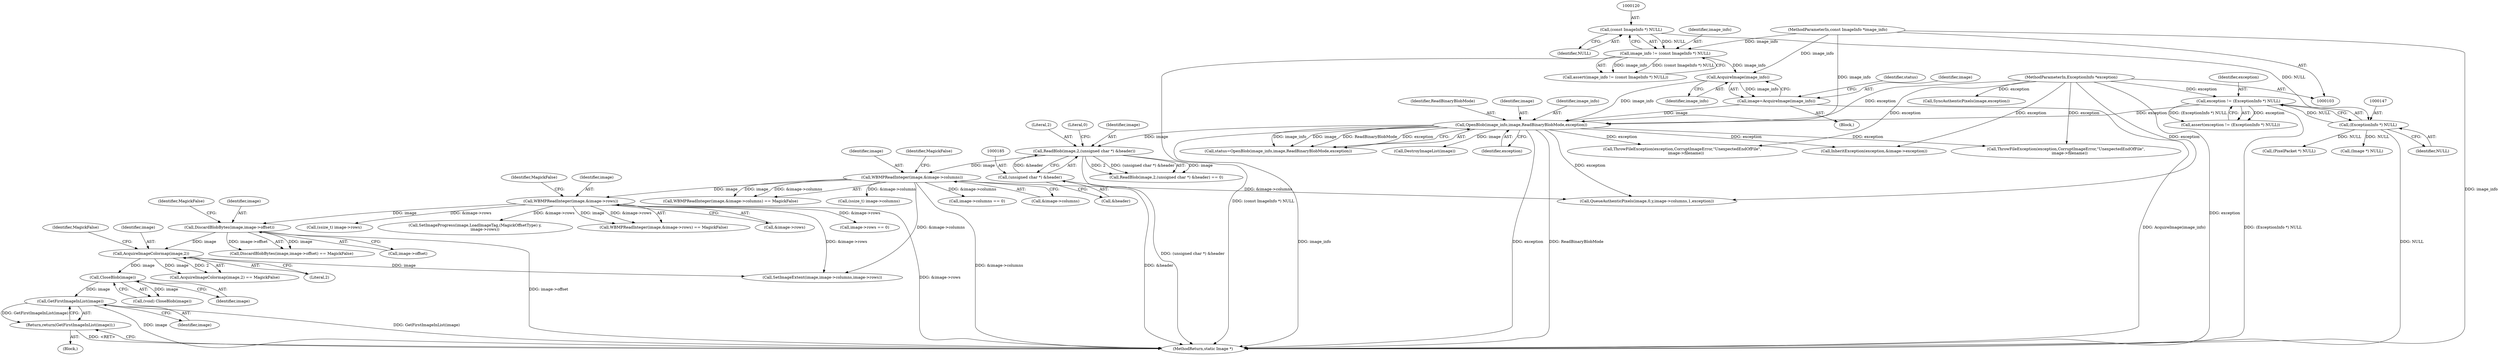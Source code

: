 digraph "0_ImageMagick_f6e9d0d9955e85bdd7540b251cd50d598dacc5e6_72@pointer" {
"1000274" [label="(Call,GetFirstImageInList(image))"];
"1000271" [label="(Call,CloseBlob(image))"];
"1000255" [label="(Call,AcquireImageColormap(image,2))"];
"1000240" [label="(Call,DiscardBlobBytes(image,image->offset))"];
"1000213" [label="(Call,WBMPReadInteger(image,&image->rows))"];
"1000201" [label="(Call,WBMPReadInteger(image,&image->columns))"];
"1000181" [label="(Call,ReadBlob(image,2,(unsigned char *) &header))"];
"1000161" [label="(Call,OpenBlob(image_info,image,ReadBinaryBlobMode,exception))"];
"1000157" [label="(Call,AcquireImage(image_info))"];
"1000117" [label="(Call,image_info != (const ImageInfo *) NULL)"];
"1000104" [label="(MethodParameterIn,const ImageInfo *image_info)"];
"1000119" [label="(Call,(const ImageInfo *) NULL)"];
"1000155" [label="(Call,image=AcquireImage(image_info))"];
"1000144" [label="(Call,exception != (ExceptionInfo *) NULL)"];
"1000105" [label="(MethodParameterIn,ExceptionInfo *exception)"];
"1000146" [label="(Call,(ExceptionInfo *) NULL)"];
"1000184" [label="(Call,(unsigned char *) &header)"];
"1000273" [label="(Return,return(GetFirstImageInList(image));)"];
"1000258" [label="(Identifier,MagickFalse)"];
"1000104" [label="(MethodParameterIn,const ImageInfo *image_info)"];
"1000246" [label="(Call,ThrowFileException(exception,CorruptImageError,\"UnexpectedEndOfFile\",\n      image->filename))"];
"1000306" [label="(Call,(ssize_t) image->rows)"];
"1000291" [label="(Call,InheritException(exception,&image->exception))"];
"1000397" [label="(Call,SyncAuthenticPixels(image,exception))"];
"1000148" [label="(Identifier,NULL)"];
"1000117" [label="(Call,image_info != (const ImageInfo *) NULL)"];
"1000116" [label="(Call,assert(image_info != (const ImageInfo *) NULL))"];
"1000159" [label="(Call,status=OpenBlob(image_info,image,ReadBinaryBlobMode,exception))"];
"1000155" [label="(Call,image=AcquireImage(image_info))"];
"1000181" [label="(Call,ReadBlob(image,2,(unsigned char *) &header))"];
"1000271" [label="(Call,CloseBlob(image))"];
"1000203" [label="(Call,&image->columns)"];
"1000273" [label="(Return,return(GetFirstImageInList(image));)"];
"1000255" [label="(Call,AcquireImageColormap(image,2))"];
"1000213" [label="(Call,WBMPReadInteger(image,&image->rows))"];
"1000404" [label="(Call,SetImageProgress(image,LoadImageTag,(MagickOffsetType) y,\n                image->rows))"];
"1000278" [label="(Call,SetImageExtent(image,image->columns,image->rows))"];
"1000215" [label="(Call,&image->rows)"];
"1000441" [label="(MethodReturn,static Image *)"];
"1000240" [label="(Call,DiscardBlobBytes(image,image->offset))"];
"1000145" [label="(Identifier,exception)"];
"1000202" [label="(Identifier,image)"];
"1000119" [label="(Call,(const ImageInfo *) NULL)"];
"1000121" [label="(Identifier,NULL)"];
"1000183" [label="(Literal,2)"];
"1000212" [label="(Call,WBMPReadInteger(image,&image->rows) == MagickFalse)"];
"1000230" [label="(Call,image->rows == 0)"];
"1000348" [label="(Call,(ssize_t) image->columns)"];
"1000188" [label="(Literal,0)"];
"1000144" [label="(Call,exception != (ExceptionInfo *) NULL)"];
"1000269" [label="(Call,(void) CloseBlob(image))"];
"1000146" [label="(Call,(ExceptionInfo *) NULL)"];
"1000328" [label="(Call,(PixelPacket *) NULL)"];
"1000256" [label="(Identifier,image)"];
"1000275" [label="(Identifier,image)"];
"1000268" [label="(Block,)"];
"1000427" [label="(Call,ThrowFileException(exception,CorruptImageError,\"UnexpectedEndOfFile\",\n      image->filename))"];
"1000118" [label="(Identifier,image_info)"];
"1000201" [label="(Call,WBMPReadInteger(image,&image->columns))"];
"1000316" [label="(Call,QueueAuthenticPixels(image,0,y,image->columns,1,exception))"];
"1000242" [label="(Call,image->offset)"];
"1000257" [label="(Literal,2)"];
"1000156" [label="(Identifier,image)"];
"1000176" [label="(Call,(Image *) NULL)"];
"1000163" [label="(Identifier,image)"];
"1000272" [label="(Identifier,image)"];
"1000164" [label="(Identifier,ReadBinaryBlobMode)"];
"1000186" [label="(Call,&header)"];
"1000160" [label="(Identifier,status)"];
"1000173" [label="(Call,DestroyImageList(image))"];
"1000245" [label="(Identifier,MagickFalse)"];
"1000158" [label="(Identifier,image_info)"];
"1000254" [label="(Call,AcquireImageColormap(image,2) == MagickFalse)"];
"1000165" [label="(Identifier,exception)"];
"1000105" [label="(MethodParameterIn,ExceptionInfo *exception)"];
"1000225" [label="(Call,image->columns == 0)"];
"1000182" [label="(Identifier,image)"];
"1000241" [label="(Identifier,image)"];
"1000162" [label="(Identifier,image_info)"];
"1000219" [label="(Identifier,MagickFalse)"];
"1000200" [label="(Call,WBMPReadInteger(image,&image->columns) == MagickFalse)"];
"1000207" [label="(Identifier,MagickFalse)"];
"1000157" [label="(Call,AcquireImage(image_info))"];
"1000239" [label="(Call,DiscardBlobBytes(image,image->offset) == MagickFalse)"];
"1000214" [label="(Identifier,image)"];
"1000180" [label="(Call,ReadBlob(image,2,(unsigned char *) &header) == 0)"];
"1000161" [label="(Call,OpenBlob(image_info,image,ReadBinaryBlobMode,exception))"];
"1000106" [label="(Block,)"];
"1000143" [label="(Call,assert(exception != (ExceptionInfo *) NULL))"];
"1000184" [label="(Call,(unsigned char *) &header)"];
"1000274" [label="(Call,GetFirstImageInList(image))"];
"1000274" -> "1000273"  [label="AST: "];
"1000274" -> "1000275"  [label="CFG: "];
"1000275" -> "1000274"  [label="AST: "];
"1000273" -> "1000274"  [label="CFG: "];
"1000274" -> "1000441"  [label="DDG: image"];
"1000274" -> "1000441"  [label="DDG: GetFirstImageInList(image)"];
"1000274" -> "1000273"  [label="DDG: GetFirstImageInList(image)"];
"1000271" -> "1000274"  [label="DDG: image"];
"1000271" -> "1000269"  [label="AST: "];
"1000271" -> "1000272"  [label="CFG: "];
"1000272" -> "1000271"  [label="AST: "];
"1000269" -> "1000271"  [label="CFG: "];
"1000271" -> "1000269"  [label="DDG: image"];
"1000255" -> "1000271"  [label="DDG: image"];
"1000255" -> "1000254"  [label="AST: "];
"1000255" -> "1000257"  [label="CFG: "];
"1000256" -> "1000255"  [label="AST: "];
"1000257" -> "1000255"  [label="AST: "];
"1000258" -> "1000255"  [label="CFG: "];
"1000255" -> "1000254"  [label="DDG: image"];
"1000255" -> "1000254"  [label="DDG: 2"];
"1000240" -> "1000255"  [label="DDG: image"];
"1000255" -> "1000278"  [label="DDG: image"];
"1000240" -> "1000239"  [label="AST: "];
"1000240" -> "1000242"  [label="CFG: "];
"1000241" -> "1000240"  [label="AST: "];
"1000242" -> "1000240"  [label="AST: "];
"1000245" -> "1000240"  [label="CFG: "];
"1000240" -> "1000441"  [label="DDG: image->offset"];
"1000240" -> "1000239"  [label="DDG: image"];
"1000240" -> "1000239"  [label="DDG: image->offset"];
"1000213" -> "1000240"  [label="DDG: image"];
"1000213" -> "1000212"  [label="AST: "];
"1000213" -> "1000215"  [label="CFG: "];
"1000214" -> "1000213"  [label="AST: "];
"1000215" -> "1000213"  [label="AST: "];
"1000219" -> "1000213"  [label="CFG: "];
"1000213" -> "1000441"  [label="DDG: &image->rows"];
"1000213" -> "1000212"  [label="DDG: image"];
"1000213" -> "1000212"  [label="DDG: &image->rows"];
"1000201" -> "1000213"  [label="DDG: image"];
"1000213" -> "1000230"  [label="DDG: &image->rows"];
"1000213" -> "1000278"  [label="DDG: &image->rows"];
"1000213" -> "1000306"  [label="DDG: &image->rows"];
"1000213" -> "1000404"  [label="DDG: &image->rows"];
"1000201" -> "1000200"  [label="AST: "];
"1000201" -> "1000203"  [label="CFG: "];
"1000202" -> "1000201"  [label="AST: "];
"1000203" -> "1000201"  [label="AST: "];
"1000207" -> "1000201"  [label="CFG: "];
"1000201" -> "1000441"  [label="DDG: &image->columns"];
"1000201" -> "1000200"  [label="DDG: image"];
"1000201" -> "1000200"  [label="DDG: &image->columns"];
"1000181" -> "1000201"  [label="DDG: image"];
"1000201" -> "1000225"  [label="DDG: &image->columns"];
"1000201" -> "1000278"  [label="DDG: &image->columns"];
"1000201" -> "1000316"  [label="DDG: &image->columns"];
"1000201" -> "1000348"  [label="DDG: &image->columns"];
"1000181" -> "1000180"  [label="AST: "];
"1000181" -> "1000184"  [label="CFG: "];
"1000182" -> "1000181"  [label="AST: "];
"1000183" -> "1000181"  [label="AST: "];
"1000184" -> "1000181"  [label="AST: "];
"1000188" -> "1000181"  [label="CFG: "];
"1000181" -> "1000441"  [label="DDG: (unsigned char *) &header"];
"1000181" -> "1000180"  [label="DDG: image"];
"1000181" -> "1000180"  [label="DDG: 2"];
"1000181" -> "1000180"  [label="DDG: (unsigned char *) &header"];
"1000161" -> "1000181"  [label="DDG: image"];
"1000184" -> "1000181"  [label="DDG: &header"];
"1000161" -> "1000159"  [label="AST: "];
"1000161" -> "1000165"  [label="CFG: "];
"1000162" -> "1000161"  [label="AST: "];
"1000163" -> "1000161"  [label="AST: "];
"1000164" -> "1000161"  [label="AST: "];
"1000165" -> "1000161"  [label="AST: "];
"1000159" -> "1000161"  [label="CFG: "];
"1000161" -> "1000441"  [label="DDG: ReadBinaryBlobMode"];
"1000161" -> "1000441"  [label="DDG: image_info"];
"1000161" -> "1000441"  [label="DDG: exception"];
"1000161" -> "1000159"  [label="DDG: image_info"];
"1000161" -> "1000159"  [label="DDG: image"];
"1000161" -> "1000159"  [label="DDG: ReadBinaryBlobMode"];
"1000161" -> "1000159"  [label="DDG: exception"];
"1000157" -> "1000161"  [label="DDG: image_info"];
"1000104" -> "1000161"  [label="DDG: image_info"];
"1000155" -> "1000161"  [label="DDG: image"];
"1000144" -> "1000161"  [label="DDG: exception"];
"1000105" -> "1000161"  [label="DDG: exception"];
"1000161" -> "1000173"  [label="DDG: image"];
"1000161" -> "1000246"  [label="DDG: exception"];
"1000161" -> "1000291"  [label="DDG: exception"];
"1000161" -> "1000316"  [label="DDG: exception"];
"1000161" -> "1000427"  [label="DDG: exception"];
"1000157" -> "1000155"  [label="AST: "];
"1000157" -> "1000158"  [label="CFG: "];
"1000158" -> "1000157"  [label="AST: "];
"1000155" -> "1000157"  [label="CFG: "];
"1000157" -> "1000155"  [label="DDG: image_info"];
"1000117" -> "1000157"  [label="DDG: image_info"];
"1000104" -> "1000157"  [label="DDG: image_info"];
"1000117" -> "1000116"  [label="AST: "];
"1000117" -> "1000119"  [label="CFG: "];
"1000118" -> "1000117"  [label="AST: "];
"1000119" -> "1000117"  [label="AST: "];
"1000116" -> "1000117"  [label="CFG: "];
"1000117" -> "1000441"  [label="DDG: (const ImageInfo *) NULL"];
"1000117" -> "1000116"  [label="DDG: image_info"];
"1000117" -> "1000116"  [label="DDG: (const ImageInfo *) NULL"];
"1000104" -> "1000117"  [label="DDG: image_info"];
"1000119" -> "1000117"  [label="DDG: NULL"];
"1000104" -> "1000103"  [label="AST: "];
"1000104" -> "1000441"  [label="DDG: image_info"];
"1000119" -> "1000121"  [label="CFG: "];
"1000120" -> "1000119"  [label="AST: "];
"1000121" -> "1000119"  [label="AST: "];
"1000119" -> "1000146"  [label="DDG: NULL"];
"1000155" -> "1000106"  [label="AST: "];
"1000156" -> "1000155"  [label="AST: "];
"1000160" -> "1000155"  [label="CFG: "];
"1000155" -> "1000441"  [label="DDG: AcquireImage(image_info)"];
"1000144" -> "1000143"  [label="AST: "];
"1000144" -> "1000146"  [label="CFG: "];
"1000145" -> "1000144"  [label="AST: "];
"1000146" -> "1000144"  [label="AST: "];
"1000143" -> "1000144"  [label="CFG: "];
"1000144" -> "1000441"  [label="DDG: (ExceptionInfo *) NULL"];
"1000144" -> "1000143"  [label="DDG: exception"];
"1000144" -> "1000143"  [label="DDG: (ExceptionInfo *) NULL"];
"1000105" -> "1000144"  [label="DDG: exception"];
"1000146" -> "1000144"  [label="DDG: NULL"];
"1000105" -> "1000103"  [label="AST: "];
"1000105" -> "1000441"  [label="DDG: exception"];
"1000105" -> "1000246"  [label="DDG: exception"];
"1000105" -> "1000291"  [label="DDG: exception"];
"1000105" -> "1000316"  [label="DDG: exception"];
"1000105" -> "1000397"  [label="DDG: exception"];
"1000105" -> "1000427"  [label="DDG: exception"];
"1000146" -> "1000148"  [label="CFG: "];
"1000147" -> "1000146"  [label="AST: "];
"1000148" -> "1000146"  [label="AST: "];
"1000146" -> "1000441"  [label="DDG: NULL"];
"1000146" -> "1000176"  [label="DDG: NULL"];
"1000146" -> "1000328"  [label="DDG: NULL"];
"1000184" -> "1000186"  [label="CFG: "];
"1000185" -> "1000184"  [label="AST: "];
"1000186" -> "1000184"  [label="AST: "];
"1000184" -> "1000441"  [label="DDG: &header"];
"1000273" -> "1000268"  [label="AST: "];
"1000441" -> "1000273"  [label="CFG: "];
"1000273" -> "1000441"  [label="DDG: <RET>"];
}
